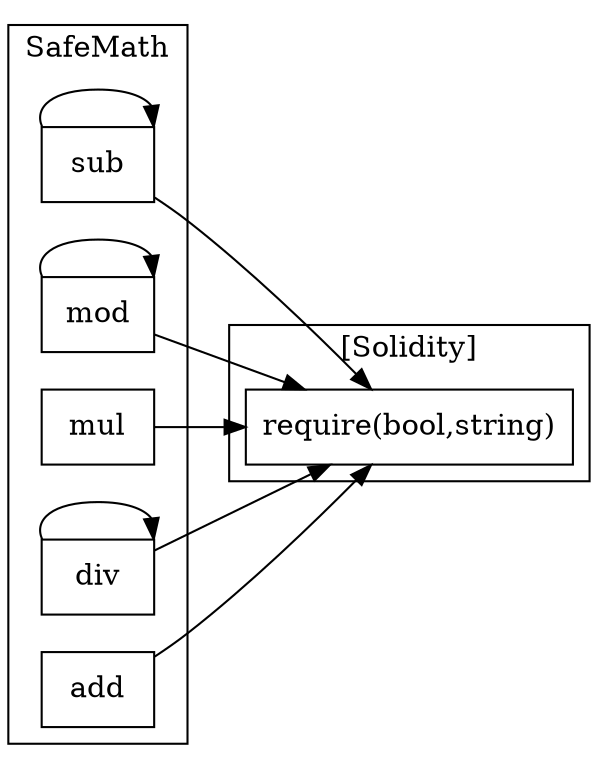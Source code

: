 strict digraph {
rankdir="LR"
node [shape=box]
subgraph cluster_280_SafeMath {
label = "SafeMath"
"280_sub" [label="sub"]
"280_mod" [label="mod"]
"280_mul" [label="mul"]
"280_div" [label="div"]
"280_add" [label="add"]
"280_div" -> "280_div"
"280_sub" -> "280_sub"
"280_mod" -> "280_mod"
}subgraph cluster_solidity {
label = "[Solidity]"
"require(bool,string)" 
"280_sub" -> "require(bool,string)"
"280_mul" -> "require(bool,string)"
"280_add" -> "require(bool,string)"
"280_mod" -> "require(bool,string)"
"280_div" -> "require(bool,string)"
}
}